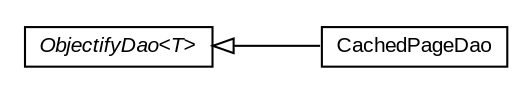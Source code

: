 #!/usr/local/bin/dot
#
# Class diagram 
# Generated by UMLGraph version R5_6-24-gf6e263 (http://www.umlgraph.org/)
#

digraph G {
	edge [fontname="arial",fontsize=10,labelfontname="arial",labelfontsize=10];
	node [fontname="arial",fontsize=10,shape=plaintext];
	nodesep=0.25;
	ranksep=0.5;
	rankdir=LR;
	// com.gwtplatform.crawlerservice.server.service.ObjectifyDao<T>
	c51653 [label=<<table title="com.gwtplatform.crawlerservice.server.service.ObjectifyDao" border="0" cellborder="1" cellspacing="0" cellpadding="2" port="p" href="./ObjectifyDao.html">
		<tr><td><table border="0" cellspacing="0" cellpadding="1">
<tr><td align="center" balign="center"><font face="arial italic"> ObjectifyDao&lt;T&gt; </font></td></tr>
		</table></td></tr>
		</table>>, URL="./ObjectifyDao.html", fontname="arial", fontcolor="black", fontsize=10.0];
	// com.gwtplatform.crawlerservice.server.service.CachedPageDao
	c51654 [label=<<table title="com.gwtplatform.crawlerservice.server.service.CachedPageDao" border="0" cellborder="1" cellspacing="0" cellpadding="2" port="p" href="./CachedPageDao.html">
		<tr><td><table border="0" cellspacing="0" cellpadding="1">
<tr><td align="center" balign="center"> CachedPageDao </td></tr>
		</table></td></tr>
		</table>>, URL="./CachedPageDao.html", fontname="arial", fontcolor="black", fontsize=10.0];
	//com.gwtplatform.crawlerservice.server.service.CachedPageDao extends com.gwtplatform.crawlerservice.server.service.ObjectifyDao<com.gwtplatform.crawlerservice.server.domain.CachedPage>
	c51653:p -> c51654:p [dir=back,arrowtail=empty];
}

